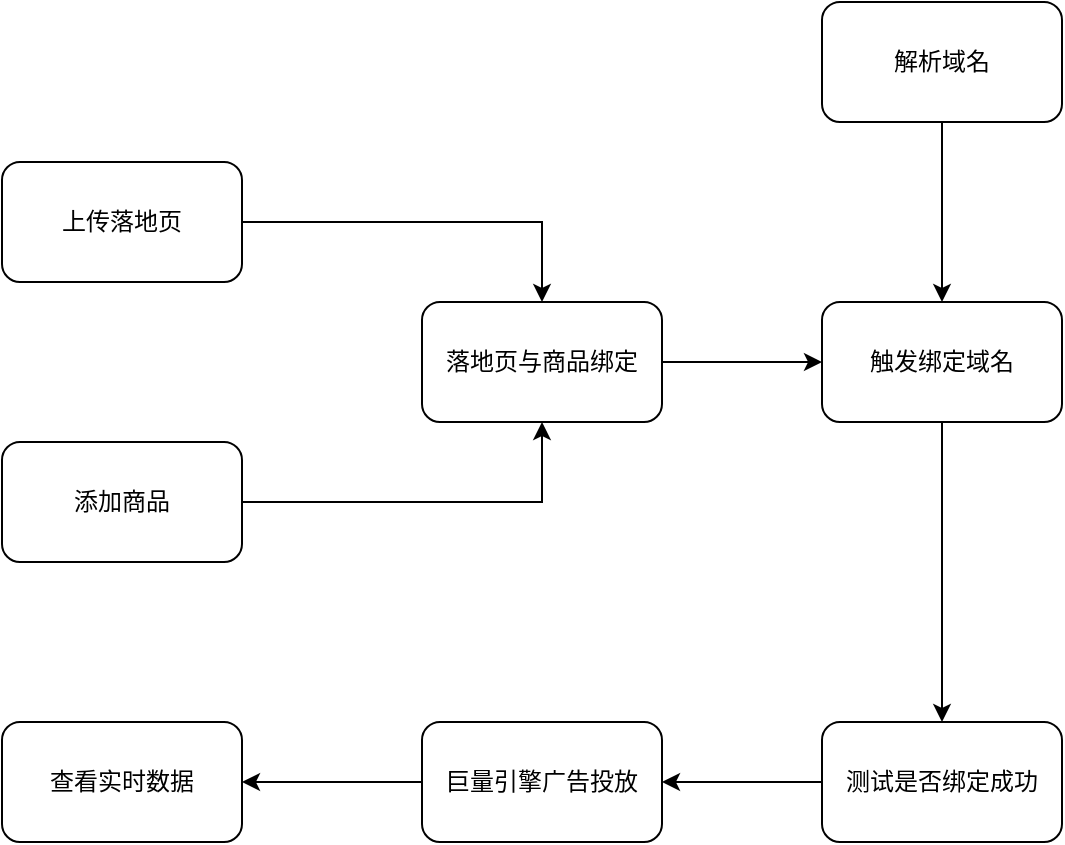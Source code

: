 <mxfile version="20.1.1" type="github">
  <diagram id="B0fqcwgeFRh-pNHlIbTc" name="第 1 页">
    <mxGraphModel dx="1422" dy="804" grid="1" gridSize="10" guides="1" tooltips="1" connect="1" arrows="1" fold="1" page="1" pageScale="1" pageWidth="827" pageHeight="1169" math="0" shadow="0">
      <root>
        <mxCell id="0" />
        <mxCell id="1" parent="0" />
        <mxCell id="0vhp0cnmIKAQySKpd1iD-15" style="edgeStyle=orthogonalEdgeStyle;rounded=0;orthogonalLoop=1;jettySize=auto;html=1;entryX=1;entryY=0.5;entryDx=0;entryDy=0;" edge="1" parent="1" source="0vhp0cnmIKAQySKpd1iD-1" target="0vhp0cnmIKAQySKpd1iD-14">
          <mxGeometry relative="1" as="geometry" />
        </mxCell>
        <mxCell id="0vhp0cnmIKAQySKpd1iD-1" value="巨量引擎广告投放" style="rounded=1;whiteSpace=wrap;html=1;" vertex="1" parent="1">
          <mxGeometry x="350" y="460" width="120" height="60" as="geometry" />
        </mxCell>
        <mxCell id="0vhp0cnmIKAQySKpd1iD-13" style="edgeStyle=orthogonalEdgeStyle;rounded=0;orthogonalLoop=1;jettySize=auto;html=1;" edge="1" parent="1" source="0vhp0cnmIKAQySKpd1iD-2" target="0vhp0cnmIKAQySKpd1iD-1">
          <mxGeometry relative="1" as="geometry" />
        </mxCell>
        <mxCell id="0vhp0cnmIKAQySKpd1iD-2" value="测试是否绑定成功" style="rounded=1;whiteSpace=wrap;html=1;" vertex="1" parent="1">
          <mxGeometry x="550" y="460" width="120" height="60" as="geometry" />
        </mxCell>
        <mxCell id="0vhp0cnmIKAQySKpd1iD-12" style="edgeStyle=orthogonalEdgeStyle;rounded=0;orthogonalLoop=1;jettySize=auto;html=1;" edge="1" parent="1" source="0vhp0cnmIKAQySKpd1iD-3" target="0vhp0cnmIKAQySKpd1iD-2">
          <mxGeometry relative="1" as="geometry" />
        </mxCell>
        <mxCell id="0vhp0cnmIKAQySKpd1iD-3" value="触发绑定域名" style="rounded=1;whiteSpace=wrap;html=1;" vertex="1" parent="1">
          <mxGeometry x="550" y="250" width="120" height="60" as="geometry" />
        </mxCell>
        <mxCell id="0vhp0cnmIKAQySKpd1iD-10" style="edgeStyle=orthogonalEdgeStyle;rounded=0;orthogonalLoop=1;jettySize=auto;html=1;entryX=0.5;entryY=0;entryDx=0;entryDy=0;" edge="1" parent="1" source="0vhp0cnmIKAQySKpd1iD-4" target="0vhp0cnmIKAQySKpd1iD-3">
          <mxGeometry relative="1" as="geometry" />
        </mxCell>
        <mxCell id="0vhp0cnmIKAQySKpd1iD-4" value="解析域名" style="rounded=1;whiteSpace=wrap;html=1;" vertex="1" parent="1">
          <mxGeometry x="550" y="100" width="120" height="60" as="geometry" />
        </mxCell>
        <mxCell id="0vhp0cnmIKAQySKpd1iD-11" style="edgeStyle=orthogonalEdgeStyle;rounded=0;orthogonalLoop=1;jettySize=auto;html=1;entryX=0;entryY=0.5;entryDx=0;entryDy=0;" edge="1" parent="1" source="0vhp0cnmIKAQySKpd1iD-5" target="0vhp0cnmIKAQySKpd1iD-3">
          <mxGeometry relative="1" as="geometry" />
        </mxCell>
        <mxCell id="0vhp0cnmIKAQySKpd1iD-5" value="落地页与商品绑定" style="rounded=1;whiteSpace=wrap;html=1;" vertex="1" parent="1">
          <mxGeometry x="350" y="250" width="120" height="60" as="geometry" />
        </mxCell>
        <mxCell id="0vhp0cnmIKAQySKpd1iD-9" style="edgeStyle=orthogonalEdgeStyle;rounded=0;orthogonalLoop=1;jettySize=auto;html=1;entryX=0.5;entryY=1;entryDx=0;entryDy=0;" edge="1" parent="1" source="0vhp0cnmIKAQySKpd1iD-6" target="0vhp0cnmIKAQySKpd1iD-5">
          <mxGeometry relative="1" as="geometry" />
        </mxCell>
        <mxCell id="0vhp0cnmIKAQySKpd1iD-6" value="添加商品" style="rounded=1;whiteSpace=wrap;html=1;" vertex="1" parent="1">
          <mxGeometry x="140" y="320" width="120" height="60" as="geometry" />
        </mxCell>
        <mxCell id="0vhp0cnmIKAQySKpd1iD-8" style="edgeStyle=orthogonalEdgeStyle;rounded=0;orthogonalLoop=1;jettySize=auto;html=1;entryX=0.5;entryY=0;entryDx=0;entryDy=0;" edge="1" parent="1" source="0vhp0cnmIKAQySKpd1iD-7" target="0vhp0cnmIKAQySKpd1iD-5">
          <mxGeometry relative="1" as="geometry" />
        </mxCell>
        <mxCell id="0vhp0cnmIKAQySKpd1iD-7" value="上传落地页" style="rounded=1;whiteSpace=wrap;html=1;" vertex="1" parent="1">
          <mxGeometry x="140" y="180" width="120" height="60" as="geometry" />
        </mxCell>
        <mxCell id="0vhp0cnmIKAQySKpd1iD-14" value="查看实时数据" style="rounded=1;whiteSpace=wrap;html=1;" vertex="1" parent="1">
          <mxGeometry x="140" y="460" width="120" height="60" as="geometry" />
        </mxCell>
      </root>
    </mxGraphModel>
  </diagram>
</mxfile>
